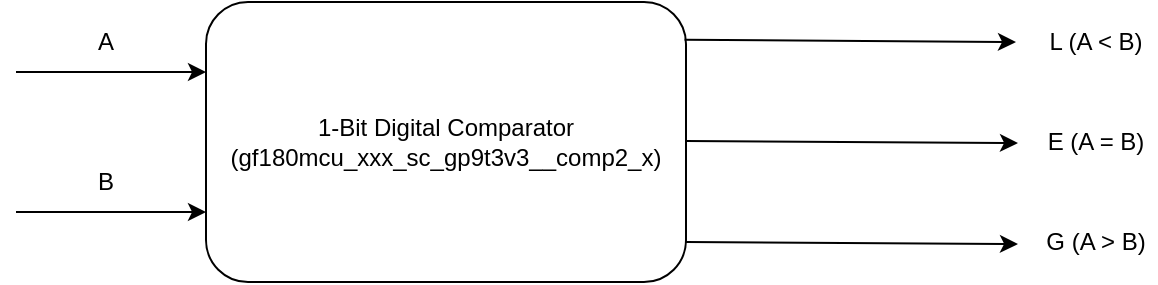 <mxfile version="28.0.3" pages="4">
  <diagram name="gf180mcu_osu_sc_gp9t3v3__comp2_x" id="iBF7QikQsVlDDNd1rhgf">
    <mxGraphModel dx="974" dy="458" grid="1" gridSize="10" guides="1" tooltips="1" connect="1" arrows="1" fold="1" page="1" pageScale="1" pageWidth="850" pageHeight="1100" math="0" shadow="0">
      <root>
        <mxCell id="0" />
        <mxCell id="1" parent="0" />
        <mxCell id="UDuHpcNJtMgYb8kW6O1Q-1" value="1-Bit Digital Comparator&lt;div&gt;(gf180mcu_xxx_sc_gp9t3v3__comp2_x)&lt;/div&gt;" style="rounded=1;whiteSpace=wrap;html=1;" parent="1" vertex="1">
          <mxGeometry x="305" y="180" width="240" height="140" as="geometry" />
        </mxCell>
        <mxCell id="UDuHpcNJtMgYb8kW6O1Q-2" value="" style="endArrow=classic;html=1;rounded=0;entryX=0;entryY=0.25;entryDx=0;entryDy=0;" parent="1" target="UDuHpcNJtMgYb8kW6O1Q-1" edge="1">
          <mxGeometry width="50" height="50" relative="1" as="geometry">
            <mxPoint x="210" y="215" as="sourcePoint" />
            <mxPoint x="260" y="200" as="targetPoint" />
          </mxGeometry>
        </mxCell>
        <mxCell id="UDuHpcNJtMgYb8kW6O1Q-3" value="" style="endArrow=classic;html=1;rounded=0;entryX=0;entryY=0.75;entryDx=0;entryDy=0;" parent="1" target="UDuHpcNJtMgYb8kW6O1Q-1" edge="1">
          <mxGeometry width="50" height="50" relative="1" as="geometry">
            <mxPoint x="210" y="285" as="sourcePoint" />
            <mxPoint x="305" y="270" as="targetPoint" />
          </mxGeometry>
        </mxCell>
        <mxCell id="UDuHpcNJtMgYb8kW6O1Q-4" value="A" style="text;html=1;align=center;verticalAlign=middle;whiteSpace=wrap;rounded=0;" parent="1" vertex="1">
          <mxGeometry x="240" y="190" width="30" height="20" as="geometry" />
        </mxCell>
        <mxCell id="UDuHpcNJtMgYb8kW6O1Q-5" value="B" style="text;html=1;align=center;verticalAlign=middle;whiteSpace=wrap;rounded=0;" parent="1" vertex="1">
          <mxGeometry x="240" y="260" width="30" height="20" as="geometry" />
        </mxCell>
        <mxCell id="UDuHpcNJtMgYb8kW6O1Q-6" value="" style="endArrow=classic;html=1;rounded=0;exitX=0.997;exitY=0.135;exitDx=0;exitDy=0;exitPerimeter=0;" parent="1" source="UDuHpcNJtMgYb8kW6O1Q-1" edge="1">
          <mxGeometry width="50" height="50" relative="1" as="geometry">
            <mxPoint x="650" y="170" as="sourcePoint" />
            <mxPoint x="710" y="200" as="targetPoint" />
          </mxGeometry>
        </mxCell>
        <mxCell id="UDuHpcNJtMgYb8kW6O1Q-7" value="" style="endArrow=classic;html=1;rounded=0;exitX=0.997;exitY=0.135;exitDx=0;exitDy=0;exitPerimeter=0;" parent="1" edge="1">
          <mxGeometry width="50" height="50" relative="1" as="geometry">
            <mxPoint x="545" y="249.5" as="sourcePoint" />
            <mxPoint x="711" y="250.5" as="targetPoint" />
          </mxGeometry>
        </mxCell>
        <mxCell id="UDuHpcNJtMgYb8kW6O1Q-8" value="" style="endArrow=classic;html=1;rounded=0;exitX=0.997;exitY=0.135;exitDx=0;exitDy=0;exitPerimeter=0;" parent="1" edge="1">
          <mxGeometry width="50" height="50" relative="1" as="geometry">
            <mxPoint x="545" y="300" as="sourcePoint" />
            <mxPoint x="711" y="301" as="targetPoint" />
          </mxGeometry>
        </mxCell>
        <mxCell id="UDuHpcNJtMgYb8kW6O1Q-9" value="L (A &amp;lt; B)" style="text;html=1;align=center;verticalAlign=middle;whiteSpace=wrap;rounded=0;" parent="1" vertex="1">
          <mxGeometry x="720" y="190" width="60" height="20" as="geometry" />
        </mxCell>
        <mxCell id="UDuHpcNJtMgYb8kW6O1Q-10" value="E (A = B)" style="text;html=1;align=center;verticalAlign=middle;whiteSpace=wrap;rounded=0;" parent="1" vertex="1">
          <mxGeometry x="720" y="240" width="60" height="20" as="geometry" />
        </mxCell>
        <mxCell id="UDuHpcNJtMgYb8kW6O1Q-11" value="G (A &amp;gt; B)" style="text;html=1;align=center;verticalAlign=middle;whiteSpace=wrap;rounded=0;" parent="1" vertex="1">
          <mxGeometry x="720" y="290" width="60" height="20" as="geometry" />
        </mxCell>
      </root>
    </mxGraphModel>
  </diagram>
  <diagram name="gf180mcu_osu_sc_gp9t3v3__comp4_x" id="t6NaBd9Fi2_ZiuF4j9Rk">
    <mxGraphModel dx="974" dy="458" grid="1" gridSize="10" guides="1" tooltips="1" connect="1" arrows="1" fold="1" page="1" pageScale="1" pageWidth="850" pageHeight="1100" math="0" shadow="0">
      <root>
        <mxCell id="3x9aUJDS6ikz3bOlBIn1-0" />
        <mxCell id="3x9aUJDS6ikz3bOlBIn1-1" parent="3x9aUJDS6ikz3bOlBIn1-0" />
        <mxCell id="3x9aUJDS6ikz3bOlBIn1-2" value="2-Bit Digital Comparator&lt;div&gt;(gf180mcu_xxx_sc_gp9t3v3__comp4_x)&lt;/div&gt;" style="rounded=1;whiteSpace=wrap;html=1;" parent="3x9aUJDS6ikz3bOlBIn1-1" vertex="1">
          <mxGeometry x="305" y="180" width="240" height="140" as="geometry" />
        </mxCell>
        <mxCell id="3x9aUJDS6ikz3bOlBIn1-3" value="" style="endArrow=classic;html=1;rounded=0;entryX=0;entryY=0.25;entryDx=0;entryDy=0;" parent="3x9aUJDS6ikz3bOlBIn1-1" edge="1">
          <mxGeometry width="50" height="50" relative="1" as="geometry">
            <mxPoint x="210" y="195" as="sourcePoint" />
            <mxPoint x="305" y="195" as="targetPoint" />
          </mxGeometry>
        </mxCell>
        <mxCell id="3x9aUJDS6ikz3bOlBIn1-4" value="" style="endArrow=classic;html=1;rounded=0;entryX=0;entryY=0.75;entryDx=0;entryDy=0;" parent="3x9aUJDS6ikz3bOlBIn1-1" edge="1">
          <mxGeometry width="50" height="50" relative="1" as="geometry">
            <mxPoint x="210" y="275" as="sourcePoint" />
            <mxPoint x="305" y="275" as="targetPoint" />
          </mxGeometry>
        </mxCell>
        <mxCell id="3x9aUJDS6ikz3bOlBIn1-5" value="A1" style="text;html=1;align=center;verticalAlign=middle;whiteSpace=wrap;rounded=0;" parent="3x9aUJDS6ikz3bOlBIn1-1" vertex="1">
          <mxGeometry x="240" y="170" width="30" height="20" as="geometry" />
        </mxCell>
        <mxCell id="3x9aUJDS6ikz3bOlBIn1-6" value="B1" style="text;html=1;align=center;verticalAlign=middle;whiteSpace=wrap;rounded=0;" parent="3x9aUJDS6ikz3bOlBIn1-1" vertex="1">
          <mxGeometry x="240" y="250" width="30" height="20" as="geometry" />
        </mxCell>
        <mxCell id="3x9aUJDS6ikz3bOlBIn1-7" value="" style="endArrow=classic;html=1;rounded=0;exitX=0.997;exitY=0.135;exitDx=0;exitDy=0;exitPerimeter=0;" parent="3x9aUJDS6ikz3bOlBIn1-1" source="3x9aUJDS6ikz3bOlBIn1-2" edge="1">
          <mxGeometry width="50" height="50" relative="1" as="geometry">
            <mxPoint x="650" y="170" as="sourcePoint" />
            <mxPoint x="710" y="200" as="targetPoint" />
          </mxGeometry>
        </mxCell>
        <mxCell id="3x9aUJDS6ikz3bOlBIn1-8" value="" style="endArrow=classic;html=1;rounded=0;exitX=0.997;exitY=0.135;exitDx=0;exitDy=0;exitPerimeter=0;" parent="3x9aUJDS6ikz3bOlBIn1-1" edge="1">
          <mxGeometry width="50" height="50" relative="1" as="geometry">
            <mxPoint x="545" y="249.5" as="sourcePoint" />
            <mxPoint x="711" y="250.5" as="targetPoint" />
          </mxGeometry>
        </mxCell>
        <mxCell id="3x9aUJDS6ikz3bOlBIn1-9" value="" style="endArrow=classic;html=1;rounded=0;exitX=0.997;exitY=0.135;exitDx=0;exitDy=0;exitPerimeter=0;" parent="3x9aUJDS6ikz3bOlBIn1-1" edge="1">
          <mxGeometry width="50" height="50" relative="1" as="geometry">
            <mxPoint x="545" y="300" as="sourcePoint" />
            <mxPoint x="711" y="301" as="targetPoint" />
          </mxGeometry>
        </mxCell>
        <mxCell id="3x9aUJDS6ikz3bOlBIn1-10" value="L (A &amp;lt; B)" style="text;html=1;align=center;verticalAlign=middle;whiteSpace=wrap;rounded=0;" parent="3x9aUJDS6ikz3bOlBIn1-1" vertex="1">
          <mxGeometry x="720" y="190" width="60" height="20" as="geometry" />
        </mxCell>
        <mxCell id="3x9aUJDS6ikz3bOlBIn1-11" value="E (A = B)" style="text;html=1;align=center;verticalAlign=middle;whiteSpace=wrap;rounded=0;" parent="3x9aUJDS6ikz3bOlBIn1-1" vertex="1">
          <mxGeometry x="720" y="240" width="60" height="20" as="geometry" />
        </mxCell>
        <mxCell id="3x9aUJDS6ikz3bOlBIn1-12" value="G (A &amp;gt; B)" style="text;html=1;align=center;verticalAlign=middle;whiteSpace=wrap;rounded=0;" parent="3x9aUJDS6ikz3bOlBIn1-1" vertex="1">
          <mxGeometry x="720" y="290" width="60" height="20" as="geometry" />
        </mxCell>
        <mxCell id="m6YVuvVCN_-1g0B99J9c-0" value="" style="endArrow=classic;html=1;rounded=0;entryX=0;entryY=0.25;entryDx=0;entryDy=0;" parent="3x9aUJDS6ikz3bOlBIn1-1" edge="1">
          <mxGeometry width="50" height="50" relative="1" as="geometry">
            <mxPoint x="210" y="225" as="sourcePoint" />
            <mxPoint x="305" y="225" as="targetPoint" />
          </mxGeometry>
        </mxCell>
        <mxCell id="m6YVuvVCN_-1g0B99J9c-1" value="A0" style="text;html=1;align=center;verticalAlign=middle;whiteSpace=wrap;rounded=0;" parent="3x9aUJDS6ikz3bOlBIn1-1" vertex="1">
          <mxGeometry x="240" y="200" width="30" height="20" as="geometry" />
        </mxCell>
        <mxCell id="m6YVuvVCN_-1g0B99J9c-4" value="" style="endArrow=classic;html=1;rounded=0;entryX=0;entryY=0.75;entryDx=0;entryDy=0;" parent="3x9aUJDS6ikz3bOlBIn1-1" edge="1">
          <mxGeometry width="50" height="50" relative="1" as="geometry">
            <mxPoint x="210" y="305" as="sourcePoint" />
            <mxPoint x="305" y="305" as="targetPoint" />
          </mxGeometry>
        </mxCell>
        <mxCell id="m6YVuvVCN_-1g0B99J9c-5" value="B0" style="text;html=1;align=center;verticalAlign=middle;whiteSpace=wrap;rounded=0;" parent="3x9aUJDS6ikz3bOlBIn1-1" vertex="1">
          <mxGeometry x="240" y="280" width="30" height="20" as="geometry" />
        </mxCell>
      </root>
    </mxGraphModel>
  </diagram>
  <diagram name="gf180mcu_osu_sc_gp9t3v3__comp6_x" id="KsfHuq8TRhYAEcqBkZ5e">
    <mxGraphModel dx="974" dy="458" grid="1" gridSize="10" guides="1" tooltips="1" connect="1" arrows="1" fold="1" page="1" pageScale="1" pageWidth="850" pageHeight="1100" math="0" shadow="0">
      <root>
        <mxCell id="zfrDx3BnBMX9RrTR67qO-0" />
        <mxCell id="zfrDx3BnBMX9RrTR67qO-1" parent="zfrDx3BnBMX9RrTR67qO-0" />
        <mxCell id="zfrDx3BnBMX9RrTR67qO-2" value="3-Bit Digital Comparator&lt;div&gt;(gf180mcu_xxx_sc_gp9t3v3__comp6_x)&lt;/div&gt;" style="rounded=1;whiteSpace=wrap;html=1;" parent="zfrDx3BnBMX9RrTR67qO-1" vertex="1">
          <mxGeometry x="305" y="160" width="240" height="200" as="geometry" />
        </mxCell>
        <mxCell id="zfrDx3BnBMX9RrTR67qO-3" value="" style="endArrow=classic;html=1;rounded=0;entryX=0;entryY=0.25;entryDx=0;entryDy=0;" parent="zfrDx3BnBMX9RrTR67qO-1" edge="1">
          <mxGeometry width="50" height="50" relative="1" as="geometry">
            <mxPoint x="210" y="190" as="sourcePoint" />
            <mxPoint x="305" y="190" as="targetPoint" />
          </mxGeometry>
        </mxCell>
        <mxCell id="zfrDx3BnBMX9RrTR67qO-5" value="A2" style="text;html=1;align=center;verticalAlign=middle;whiteSpace=wrap;rounded=0;" parent="zfrDx3BnBMX9RrTR67qO-1" vertex="1">
          <mxGeometry x="240" y="175" width="30" height="10" as="geometry" />
        </mxCell>
        <mxCell id="zfrDx3BnBMX9RrTR67qO-11" value="E (A = B)" style="text;html=1;align=center;verticalAlign=middle;whiteSpace=wrap;rounded=0;" parent="zfrDx3BnBMX9RrTR67qO-1" vertex="1">
          <mxGeometry x="718" y="250" width="60" height="20" as="geometry" />
        </mxCell>
        <mxCell id="zfrDx3BnBMX9RrTR67qO-13" value="" style="endArrow=classic;html=1;rounded=0;entryX=0;entryY=0.25;entryDx=0;entryDy=0;" parent="zfrDx3BnBMX9RrTR67qO-1" edge="1">
          <mxGeometry width="50" height="50" relative="1" as="geometry">
            <mxPoint x="210" y="235" as="sourcePoint" />
            <mxPoint x="305" y="235" as="targetPoint" />
          </mxGeometry>
        </mxCell>
        <mxCell id="zfrDx3BnBMX9RrTR67qO-14" value="A0" style="text;html=1;align=center;verticalAlign=middle;whiteSpace=wrap;rounded=0;" parent="zfrDx3BnBMX9RrTR67qO-1" vertex="1">
          <mxGeometry x="240" y="220" width="30" height="10" as="geometry" />
        </mxCell>
        <mxCell id="zfrDx3BnBMX9RrTR67qO-15" value="" style="endArrow=classic;html=1;rounded=0;entryX=0;entryY=0.75;entryDx=0;entryDy=0;" parent="zfrDx3BnBMX9RrTR67qO-1" edge="1">
          <mxGeometry width="50" height="50" relative="1" as="geometry">
            <mxPoint x="207.5" y="324" as="sourcePoint" />
            <mxPoint x="302.5" y="324" as="targetPoint" />
          </mxGeometry>
        </mxCell>
        <mxCell id="zfrDx3BnBMX9RrTR67qO-16" value="B1" style="text;html=1;align=center;verticalAlign=middle;whiteSpace=wrap;rounded=0;" parent="zfrDx3BnBMX9RrTR67qO-1" vertex="1">
          <mxGeometry x="237.5" y="311" width="30" height="10" as="geometry" />
        </mxCell>
        <mxCell id="5jmE3Qw-U--aOMtIg6fI-0" value="" style="endArrow=classic;html=1;rounded=0;entryX=0;entryY=0.25;entryDx=0;entryDy=0;" parent="zfrDx3BnBMX9RrTR67qO-1" edge="1">
          <mxGeometry width="50" height="50" relative="1" as="geometry">
            <mxPoint x="210" y="210" as="sourcePoint" />
            <mxPoint x="305" y="210" as="targetPoint" />
          </mxGeometry>
        </mxCell>
        <mxCell id="5jmE3Qw-U--aOMtIg6fI-1" value="A1" style="text;html=1;align=center;verticalAlign=middle;whiteSpace=wrap;rounded=0;" parent="zfrDx3BnBMX9RrTR67qO-1" vertex="1">
          <mxGeometry x="240" y="195" width="30" height="10" as="geometry" />
        </mxCell>
        <mxCell id="5jmE3Qw-U--aOMtIg6fI-2" value="" style="endArrow=classic;html=1;rounded=0;entryX=0;entryY=0.75;entryDx=0;entryDy=0;" parent="zfrDx3BnBMX9RrTR67qO-1" edge="1">
          <mxGeometry width="50" height="50" relative="1" as="geometry">
            <mxPoint x="210" y="345" as="sourcePoint" />
            <mxPoint x="305" y="345" as="targetPoint" />
          </mxGeometry>
        </mxCell>
        <mxCell id="5jmE3Qw-U--aOMtIg6fI-3" value="B0" style="text;html=1;align=center;verticalAlign=middle;whiteSpace=wrap;rounded=0;" parent="zfrDx3BnBMX9RrTR67qO-1" vertex="1">
          <mxGeometry x="240" y="330" width="30" height="10" as="geometry" />
        </mxCell>
        <mxCell id="5jmE3Qw-U--aOMtIg6fI-5" value="L (A &amp;lt; B)" style="text;html=1;align=center;verticalAlign=middle;whiteSpace=wrap;rounded=0;" parent="zfrDx3BnBMX9RrTR67qO-1" vertex="1">
          <mxGeometry x="718" y="170" width="60" height="20" as="geometry" />
        </mxCell>
        <mxCell id="5jmE3Qw-U--aOMtIg6fI-8" value="" style="endArrow=classic;html=1;rounded=0;entryX=0;entryY=0.5;entryDx=0;entryDy=0;" parent="zfrDx3BnBMX9RrTR67qO-1" edge="1">
          <mxGeometry width="50" height="50" relative="1" as="geometry">
            <mxPoint x="544" y="180" as="sourcePoint" />
            <mxPoint x="714" y="180.0" as="targetPoint" />
          </mxGeometry>
        </mxCell>
        <mxCell id="5jmE3Qw-U--aOMtIg6fI-9" value="L (A &amp;lt; B)" style="text;html=1;align=center;verticalAlign=middle;whiteSpace=wrap;rounded=0;" parent="zfrDx3BnBMX9RrTR67qO-1" vertex="1">
          <mxGeometry x="718" y="330" width="60" height="20" as="geometry" />
        </mxCell>
        <mxCell id="5jmE3Qw-U--aOMtIg6fI-10" value="" style="endArrow=classic;html=1;rounded=0;entryX=0;entryY=0.5;entryDx=0;entryDy=0;" parent="zfrDx3BnBMX9RrTR67qO-1" edge="1">
          <mxGeometry width="50" height="50" relative="1" as="geometry">
            <mxPoint x="544" y="340" as="sourcePoint" />
            <mxPoint x="714" y="340.0" as="targetPoint" />
          </mxGeometry>
        </mxCell>
        <mxCell id="5jmE3Qw-U--aOMtIg6fI-11" value="" style="endArrow=classic;html=1;rounded=0;entryX=0;entryY=0.5;entryDx=0;entryDy=0;" parent="zfrDx3BnBMX9RrTR67qO-1" edge="1">
          <mxGeometry width="50" height="50" relative="1" as="geometry">
            <mxPoint x="545" y="259.31" as="sourcePoint" />
            <mxPoint x="715" y="259.31" as="targetPoint" />
          </mxGeometry>
        </mxCell>
        <mxCell id="5jmE3Qw-U--aOMtIg6fI-12" value="" style="endArrow=classic;html=1;rounded=0;entryX=0;entryY=0.75;entryDx=0;entryDy=0;" parent="zfrDx3BnBMX9RrTR67qO-1" edge="1">
          <mxGeometry width="50" height="50" relative="1" as="geometry">
            <mxPoint x="209" y="306.17" as="sourcePoint" />
            <mxPoint x="304" y="306.17" as="targetPoint" />
          </mxGeometry>
        </mxCell>
        <mxCell id="5jmE3Qw-U--aOMtIg6fI-13" value="B2" style="text;html=1;align=center;verticalAlign=middle;whiteSpace=wrap;rounded=0;" parent="zfrDx3BnBMX9RrTR67qO-1" vertex="1">
          <mxGeometry x="239" y="293.17" width="30" height="10" as="geometry" />
        </mxCell>
      </root>
    </mxGraphModel>
  </diagram>
  <diagram name="gf180mcu_osu_sc_gp9t3v3__comp8_x" id="YI4JajCAN4feyADfYFom">
    <mxGraphModel dx="974" dy="458" grid="1" gridSize="10" guides="1" tooltips="1" connect="1" arrows="1" fold="1" page="1" pageScale="1" pageWidth="850" pageHeight="1100" math="0" shadow="0">
      <root>
        <mxCell id="w7Zsg-N_WJ_Lw3rFykO7-0" />
        <mxCell id="w7Zsg-N_WJ_Lw3rFykO7-1" parent="w7Zsg-N_WJ_Lw3rFykO7-0" />
        <mxCell id="w7Zsg-N_WJ_Lw3rFykO7-2" value="4-Bit Digital Comparator&lt;div&gt;(gf180mcu_xxx_sc_gp9t3v3__comp8_x)&lt;/div&gt;" style="rounded=1;whiteSpace=wrap;html=1;" parent="w7Zsg-N_WJ_Lw3rFykO7-1" vertex="1">
          <mxGeometry x="305" y="160" width="240" height="200" as="geometry" />
        </mxCell>
        <mxCell id="w7Zsg-N_WJ_Lw3rFykO7-3" value="" style="endArrow=classic;html=1;rounded=0;entryX=0;entryY=0.25;entryDx=0;entryDy=0;" parent="w7Zsg-N_WJ_Lw3rFykO7-1" edge="1">
          <mxGeometry width="50" height="50" relative="1" as="geometry">
            <mxPoint x="210" y="190" as="sourcePoint" />
            <mxPoint x="305" y="190" as="targetPoint" />
          </mxGeometry>
        </mxCell>
        <mxCell id="w7Zsg-N_WJ_Lw3rFykO7-4" value="A2" style="text;html=1;align=center;verticalAlign=middle;whiteSpace=wrap;rounded=0;" parent="w7Zsg-N_WJ_Lw3rFykO7-1" vertex="1">
          <mxGeometry x="240" y="175" width="30" height="10" as="geometry" />
        </mxCell>
        <mxCell id="w7Zsg-N_WJ_Lw3rFykO7-5" value="E (A = B)" style="text;html=1;align=center;verticalAlign=middle;whiteSpace=wrap;rounded=0;" parent="w7Zsg-N_WJ_Lw3rFykO7-1" vertex="1">
          <mxGeometry x="718" y="250" width="60" height="20" as="geometry" />
        </mxCell>
        <mxCell id="w7Zsg-N_WJ_Lw3rFykO7-6" value="" style="endArrow=classic;html=1;rounded=0;entryX=0;entryY=0.25;entryDx=0;entryDy=0;" parent="w7Zsg-N_WJ_Lw3rFykO7-1" edge="1">
          <mxGeometry width="50" height="50" relative="1" as="geometry">
            <mxPoint x="210" y="235" as="sourcePoint" />
            <mxPoint x="305" y="235" as="targetPoint" />
          </mxGeometry>
        </mxCell>
        <mxCell id="w7Zsg-N_WJ_Lw3rFykO7-7" value="A0" style="text;html=1;align=center;verticalAlign=middle;whiteSpace=wrap;rounded=0;" parent="w7Zsg-N_WJ_Lw3rFykO7-1" vertex="1">
          <mxGeometry x="240" y="220" width="30" height="10" as="geometry" />
        </mxCell>
        <mxCell id="w7Zsg-N_WJ_Lw3rFykO7-8" value="" style="endArrow=classic;html=1;rounded=0;entryX=0;entryY=0.75;entryDx=0;entryDy=0;" parent="w7Zsg-N_WJ_Lw3rFykO7-1" edge="1">
          <mxGeometry width="50" height="50" relative="1" as="geometry">
            <mxPoint x="207.5" y="324" as="sourcePoint" />
            <mxPoint x="302.5" y="324" as="targetPoint" />
          </mxGeometry>
        </mxCell>
        <mxCell id="w7Zsg-N_WJ_Lw3rFykO7-9" value="B1" style="text;html=1;align=center;verticalAlign=middle;whiteSpace=wrap;rounded=0;" parent="w7Zsg-N_WJ_Lw3rFykO7-1" vertex="1">
          <mxGeometry x="237.5" y="311" width="30" height="10" as="geometry" />
        </mxCell>
        <mxCell id="w7Zsg-N_WJ_Lw3rFykO7-10" value="" style="endArrow=classic;html=1;rounded=0;entryX=0;entryY=0.25;entryDx=0;entryDy=0;" parent="w7Zsg-N_WJ_Lw3rFykO7-1" edge="1">
          <mxGeometry width="50" height="50" relative="1" as="geometry">
            <mxPoint x="210" y="210" as="sourcePoint" />
            <mxPoint x="305" y="210" as="targetPoint" />
          </mxGeometry>
        </mxCell>
        <mxCell id="w7Zsg-N_WJ_Lw3rFykO7-11" value="A1" style="text;html=1;align=center;verticalAlign=middle;whiteSpace=wrap;rounded=0;" parent="w7Zsg-N_WJ_Lw3rFykO7-1" vertex="1">
          <mxGeometry x="240" y="195" width="30" height="10" as="geometry" />
        </mxCell>
        <mxCell id="w7Zsg-N_WJ_Lw3rFykO7-12" value="" style="endArrow=classic;html=1;rounded=0;entryX=0;entryY=0.75;entryDx=0;entryDy=0;" parent="w7Zsg-N_WJ_Lw3rFykO7-1" edge="1">
          <mxGeometry width="50" height="50" relative="1" as="geometry">
            <mxPoint x="210" y="345" as="sourcePoint" />
            <mxPoint x="305" y="345" as="targetPoint" />
          </mxGeometry>
        </mxCell>
        <mxCell id="w7Zsg-N_WJ_Lw3rFykO7-13" value="B0" style="text;html=1;align=center;verticalAlign=middle;whiteSpace=wrap;rounded=0;" parent="w7Zsg-N_WJ_Lw3rFykO7-1" vertex="1">
          <mxGeometry x="240" y="330" width="30" height="10" as="geometry" />
        </mxCell>
        <mxCell id="w7Zsg-N_WJ_Lw3rFykO7-14" value="L (A &amp;lt; B)" style="text;html=1;align=center;verticalAlign=middle;whiteSpace=wrap;rounded=0;" parent="w7Zsg-N_WJ_Lw3rFykO7-1" vertex="1">
          <mxGeometry x="718" y="170" width="60" height="20" as="geometry" />
        </mxCell>
        <mxCell id="w7Zsg-N_WJ_Lw3rFykO7-15" value="" style="endArrow=classic;html=1;rounded=0;entryX=0;entryY=0.5;entryDx=0;entryDy=0;" parent="w7Zsg-N_WJ_Lw3rFykO7-1" edge="1">
          <mxGeometry width="50" height="50" relative="1" as="geometry">
            <mxPoint x="544" y="180" as="sourcePoint" />
            <mxPoint x="714" y="180.0" as="targetPoint" />
          </mxGeometry>
        </mxCell>
        <mxCell id="w7Zsg-N_WJ_Lw3rFykO7-16" value="L (A &amp;lt; B)" style="text;html=1;align=center;verticalAlign=middle;whiteSpace=wrap;rounded=0;" parent="w7Zsg-N_WJ_Lw3rFykO7-1" vertex="1">
          <mxGeometry x="718" y="330" width="60" height="20" as="geometry" />
        </mxCell>
        <mxCell id="w7Zsg-N_WJ_Lw3rFykO7-17" value="" style="endArrow=classic;html=1;rounded=0;entryX=0;entryY=0.5;entryDx=0;entryDy=0;" parent="w7Zsg-N_WJ_Lw3rFykO7-1" edge="1">
          <mxGeometry width="50" height="50" relative="1" as="geometry">
            <mxPoint x="544" y="340" as="sourcePoint" />
            <mxPoint x="714" y="340.0" as="targetPoint" />
          </mxGeometry>
        </mxCell>
        <mxCell id="w7Zsg-N_WJ_Lw3rFykO7-18" value="" style="endArrow=classic;html=1;rounded=0;entryX=0;entryY=0.5;entryDx=0;entryDy=0;" parent="w7Zsg-N_WJ_Lw3rFykO7-1" edge="1">
          <mxGeometry width="50" height="50" relative="1" as="geometry">
            <mxPoint x="545" y="259.31" as="sourcePoint" />
            <mxPoint x="715" y="259.31" as="targetPoint" />
          </mxGeometry>
        </mxCell>
        <mxCell id="w7Zsg-N_WJ_Lw3rFykO7-19" value="" style="endArrow=classic;html=1;rounded=0;entryX=0;entryY=0.75;entryDx=0;entryDy=0;" parent="w7Zsg-N_WJ_Lw3rFykO7-1" edge="1">
          <mxGeometry width="50" height="50" relative="1" as="geometry">
            <mxPoint x="209" y="306.17" as="sourcePoint" />
            <mxPoint x="304" y="306.17" as="targetPoint" />
          </mxGeometry>
        </mxCell>
        <mxCell id="w7Zsg-N_WJ_Lw3rFykO7-20" value="B2" style="text;html=1;align=center;verticalAlign=middle;whiteSpace=wrap;rounded=0;" parent="w7Zsg-N_WJ_Lw3rFykO7-1" vertex="1">
          <mxGeometry x="239" y="293.17" width="30" height="10" as="geometry" />
        </mxCell>
        <mxCell id="HG-Xcn4qCDf57QmuBJGV-0" value="" style="endArrow=classic;html=1;rounded=0;entryX=0;entryY=0.75;entryDx=0;entryDy=0;" parent="w7Zsg-N_WJ_Lw3rFykO7-1" edge="1">
          <mxGeometry width="50" height="50" relative="1" as="geometry">
            <mxPoint x="210" y="288" as="sourcePoint" />
            <mxPoint x="305" y="288" as="targetPoint" />
          </mxGeometry>
        </mxCell>
        <mxCell id="HG-Xcn4qCDf57QmuBJGV-1" value="B3" style="text;html=1;align=center;verticalAlign=middle;whiteSpace=wrap;rounded=0;" parent="w7Zsg-N_WJ_Lw3rFykO7-1" vertex="1">
          <mxGeometry x="240" y="275" width="30" height="10" as="geometry" />
        </mxCell>
        <mxCell id="HG-Xcn4qCDf57QmuBJGV-2" value="" style="endArrow=classic;html=1;rounded=0;entryX=0;entryY=0.25;entryDx=0;entryDy=0;" parent="w7Zsg-N_WJ_Lw3rFykO7-1" edge="1">
          <mxGeometry width="50" height="50" relative="1" as="geometry">
            <mxPoint x="213" y="173.31" as="sourcePoint" />
            <mxPoint x="308" y="173.31" as="targetPoint" />
          </mxGeometry>
        </mxCell>
        <mxCell id="HG-Xcn4qCDf57QmuBJGV-3" value="A3" style="text;html=1;align=center;verticalAlign=middle;whiteSpace=wrap;rounded=0;" parent="w7Zsg-N_WJ_Lw3rFykO7-1" vertex="1">
          <mxGeometry x="240" y="158.31" width="30" height="10" as="geometry" />
        </mxCell>
      </root>
    </mxGraphModel>
  </diagram>
</mxfile>
